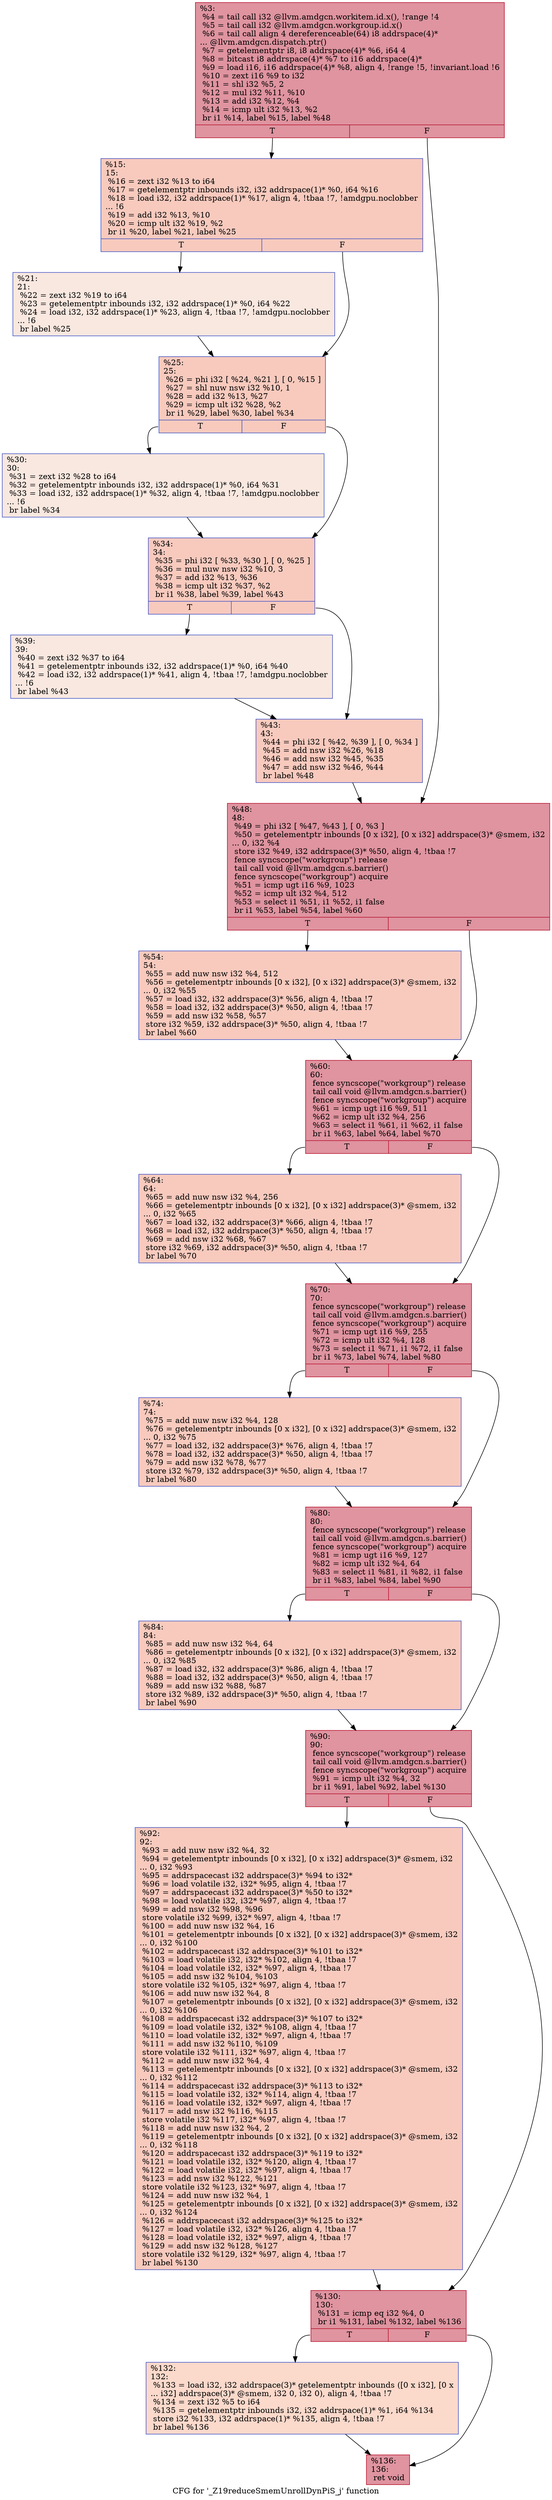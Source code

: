 digraph "CFG for '_Z19reduceSmemUnrollDynPiS_j' function" {
	label="CFG for '_Z19reduceSmemUnrollDynPiS_j' function";

	Node0x5dae550 [shape=record,color="#b70d28ff", style=filled, fillcolor="#b70d2870",label="{%3:\l  %4 = tail call i32 @llvm.amdgcn.workitem.id.x(), !range !4\l  %5 = tail call i32 @llvm.amdgcn.workgroup.id.x()\l  %6 = tail call align 4 dereferenceable(64) i8 addrspace(4)*\l... @llvm.amdgcn.dispatch.ptr()\l  %7 = getelementptr i8, i8 addrspace(4)* %6, i64 4\l  %8 = bitcast i8 addrspace(4)* %7 to i16 addrspace(4)*\l  %9 = load i16, i16 addrspace(4)* %8, align 4, !range !5, !invariant.load !6\l  %10 = zext i16 %9 to i32\l  %11 = shl i32 %5, 2\l  %12 = mul i32 %11, %10\l  %13 = add i32 %12, %4\l  %14 = icmp ult i32 %13, %2\l  br i1 %14, label %15, label %48\l|{<s0>T|<s1>F}}"];
	Node0x5dae550:s0 -> Node0x5daf2e0;
	Node0x5dae550:s1 -> Node0x5db0570;
	Node0x5daf2e0 [shape=record,color="#3d50c3ff", style=filled, fillcolor="#ef886b70",label="{%15:\l15:                                               \l  %16 = zext i32 %13 to i64\l  %17 = getelementptr inbounds i32, i32 addrspace(1)* %0, i64 %16\l  %18 = load i32, i32 addrspace(1)* %17, align 4, !tbaa !7, !amdgpu.noclobber\l... !6\l  %19 = add i32 %13, %10\l  %20 = icmp ult i32 %19, %2\l  br i1 %20, label %21, label %25\l|{<s0>T|<s1>F}}"];
	Node0x5daf2e0:s0 -> Node0x5db11b0;
	Node0x5daf2e0:s1 -> Node0x5db1240;
	Node0x5db11b0 [shape=record,color="#3d50c3ff", style=filled, fillcolor="#f1ccb870",label="{%21:\l21:                                               \l  %22 = zext i32 %19 to i64\l  %23 = getelementptr inbounds i32, i32 addrspace(1)* %0, i64 %22\l  %24 = load i32, i32 addrspace(1)* %23, align 4, !tbaa !7, !amdgpu.noclobber\l... !6\l  br label %25\l}"];
	Node0x5db11b0 -> Node0x5db1240;
	Node0x5db1240 [shape=record,color="#3d50c3ff", style=filled, fillcolor="#ef886b70",label="{%25:\l25:                                               \l  %26 = phi i32 [ %24, %21 ], [ 0, %15 ]\l  %27 = shl nuw nsw i32 %10, 1\l  %28 = add i32 %13, %27\l  %29 = icmp ult i32 %28, %2\l  br i1 %29, label %30, label %34\l|{<s0>T|<s1>F}}"];
	Node0x5db1240:s0 -> Node0x5db1e10;
	Node0x5db1240:s1 -> Node0x5db1e60;
	Node0x5db1e10 [shape=record,color="#3d50c3ff", style=filled, fillcolor="#f1ccb870",label="{%30:\l30:                                               \l  %31 = zext i32 %28 to i64\l  %32 = getelementptr inbounds i32, i32 addrspace(1)* %0, i64 %31\l  %33 = load i32, i32 addrspace(1)* %32, align 4, !tbaa !7, !amdgpu.noclobber\l... !6\l  br label %34\l}"];
	Node0x5db1e10 -> Node0x5db1e60;
	Node0x5db1e60 [shape=record,color="#3d50c3ff", style=filled, fillcolor="#ef886b70",label="{%34:\l34:                                               \l  %35 = phi i32 [ %33, %30 ], [ 0, %25 ]\l  %36 = mul nuw nsw i32 %10, 3\l  %37 = add i32 %13, %36\l  %38 = icmp ult i32 %37, %2\l  br i1 %38, label %39, label %43\l|{<s0>T|<s1>F}}"];
	Node0x5db1e60:s0 -> Node0x5db2520;
	Node0x5db1e60:s1 -> Node0x5db2570;
	Node0x5db2520 [shape=record,color="#3d50c3ff", style=filled, fillcolor="#f1ccb870",label="{%39:\l39:                                               \l  %40 = zext i32 %37 to i64\l  %41 = getelementptr inbounds i32, i32 addrspace(1)* %0, i64 %40\l  %42 = load i32, i32 addrspace(1)* %41, align 4, !tbaa !7, !amdgpu.noclobber\l... !6\l  br label %43\l}"];
	Node0x5db2520 -> Node0x5db2570;
	Node0x5db2570 [shape=record,color="#3d50c3ff", style=filled, fillcolor="#ef886b70",label="{%43:\l43:                                               \l  %44 = phi i32 [ %42, %39 ], [ 0, %34 ]\l  %45 = add nsw i32 %26, %18\l  %46 = add nsw i32 %45, %35\l  %47 = add nsw i32 %46, %44\l  br label %48\l}"];
	Node0x5db2570 -> Node0x5db0570;
	Node0x5db0570 [shape=record,color="#b70d28ff", style=filled, fillcolor="#b70d2870",label="{%48:\l48:                                               \l  %49 = phi i32 [ %47, %43 ], [ 0, %3 ]\l  %50 = getelementptr inbounds [0 x i32], [0 x i32] addrspace(3)* @smem, i32\l... 0, i32 %4\l  store i32 %49, i32 addrspace(3)* %50, align 4, !tbaa !7\l  fence syncscope(\"workgroup\") release\l  tail call void @llvm.amdgcn.s.barrier()\l  fence syncscope(\"workgroup\") acquire\l  %51 = icmp ugt i16 %9, 1023\l  %52 = icmp ult i32 %4, 512\l  %53 = select i1 %51, i1 %52, i1 false\l  br i1 %53, label %54, label %60\l|{<s0>T|<s1>F}}"];
	Node0x5db0570:s0 -> Node0x5db3260;
	Node0x5db0570:s1 -> Node0x5db32b0;
	Node0x5db3260 [shape=record,color="#3d50c3ff", style=filled, fillcolor="#ef886b70",label="{%54:\l54:                                               \l  %55 = add nuw nsw i32 %4, 512\l  %56 = getelementptr inbounds [0 x i32], [0 x i32] addrspace(3)* @smem, i32\l... 0, i32 %55\l  %57 = load i32, i32 addrspace(3)* %56, align 4, !tbaa !7\l  %58 = load i32, i32 addrspace(3)* %50, align 4, !tbaa !7\l  %59 = add nsw i32 %58, %57\l  store i32 %59, i32 addrspace(3)* %50, align 4, !tbaa !7\l  br label %60\l}"];
	Node0x5db3260 -> Node0x5db32b0;
	Node0x5db32b0 [shape=record,color="#b70d28ff", style=filled, fillcolor="#b70d2870",label="{%60:\l60:                                               \l  fence syncscope(\"workgroup\") release\l  tail call void @llvm.amdgcn.s.barrier()\l  fence syncscope(\"workgroup\") acquire\l  %61 = icmp ugt i16 %9, 511\l  %62 = icmp ult i32 %4, 256\l  %63 = select i1 %61, i1 %62, i1 false\l  br i1 %63, label %64, label %70\l|{<s0>T|<s1>F}}"];
	Node0x5db32b0:s0 -> Node0x5db3b20;
	Node0x5db32b0:s1 -> Node0x5db3b70;
	Node0x5db3b20 [shape=record,color="#3d50c3ff", style=filled, fillcolor="#ef886b70",label="{%64:\l64:                                               \l  %65 = add nuw nsw i32 %4, 256\l  %66 = getelementptr inbounds [0 x i32], [0 x i32] addrspace(3)* @smem, i32\l... 0, i32 %65\l  %67 = load i32, i32 addrspace(3)* %66, align 4, !tbaa !7\l  %68 = load i32, i32 addrspace(3)* %50, align 4, !tbaa !7\l  %69 = add nsw i32 %68, %67\l  store i32 %69, i32 addrspace(3)* %50, align 4, !tbaa !7\l  br label %70\l}"];
	Node0x5db3b20 -> Node0x5db3b70;
	Node0x5db3b70 [shape=record,color="#b70d28ff", style=filled, fillcolor="#b70d2870",label="{%70:\l70:                                               \l  fence syncscope(\"workgroup\") release\l  tail call void @llvm.amdgcn.s.barrier()\l  fence syncscope(\"workgroup\") acquire\l  %71 = icmp ugt i16 %9, 255\l  %72 = icmp ult i32 %4, 128\l  %73 = select i1 %71, i1 %72, i1 false\l  br i1 %73, label %74, label %80\l|{<s0>T|<s1>F}}"];
	Node0x5db3b70:s0 -> Node0x5db4600;
	Node0x5db3b70:s1 -> Node0x5db4650;
	Node0x5db4600 [shape=record,color="#3d50c3ff", style=filled, fillcolor="#ef886b70",label="{%74:\l74:                                               \l  %75 = add nuw nsw i32 %4, 128\l  %76 = getelementptr inbounds [0 x i32], [0 x i32] addrspace(3)* @smem, i32\l... 0, i32 %75\l  %77 = load i32, i32 addrspace(3)* %76, align 4, !tbaa !7\l  %78 = load i32, i32 addrspace(3)* %50, align 4, !tbaa !7\l  %79 = add nsw i32 %78, %77\l  store i32 %79, i32 addrspace(3)* %50, align 4, !tbaa !7\l  br label %80\l}"];
	Node0x5db4600 -> Node0x5db4650;
	Node0x5db4650 [shape=record,color="#b70d28ff", style=filled, fillcolor="#b70d2870",label="{%80:\l80:                                               \l  fence syncscope(\"workgroup\") release\l  tail call void @llvm.amdgcn.s.barrier()\l  fence syncscope(\"workgroup\") acquire\l  %81 = icmp ugt i16 %9, 127\l  %82 = icmp ult i32 %4, 64\l  %83 = select i1 %81, i1 %82, i1 false\l  br i1 %83, label %84, label %90\l|{<s0>T|<s1>F}}"];
	Node0x5db4650:s0 -> Node0x5db4ef0;
	Node0x5db4650:s1 -> Node0x5db4f40;
	Node0x5db4ef0 [shape=record,color="#3d50c3ff", style=filled, fillcolor="#ef886b70",label="{%84:\l84:                                               \l  %85 = add nuw nsw i32 %4, 64\l  %86 = getelementptr inbounds [0 x i32], [0 x i32] addrspace(3)* @smem, i32\l... 0, i32 %85\l  %87 = load i32, i32 addrspace(3)* %86, align 4, !tbaa !7\l  %88 = load i32, i32 addrspace(3)* %50, align 4, !tbaa !7\l  %89 = add nsw i32 %88, %87\l  store i32 %89, i32 addrspace(3)* %50, align 4, !tbaa !7\l  br label %90\l}"];
	Node0x5db4ef0 -> Node0x5db4f40;
	Node0x5db4f40 [shape=record,color="#b70d28ff", style=filled, fillcolor="#b70d2870",label="{%90:\l90:                                               \l  fence syncscope(\"workgroup\") release\l  tail call void @llvm.amdgcn.s.barrier()\l  fence syncscope(\"workgroup\") acquire\l  %91 = icmp ult i32 %4, 32\l  br i1 %91, label %92, label %130\l|{<s0>T|<s1>F}}"];
	Node0x5db4f40:s0 -> Node0x5db5630;
	Node0x5db4f40:s1 -> Node0x5db5680;
	Node0x5db5630 [shape=record,color="#3d50c3ff", style=filled, fillcolor="#ef886b70",label="{%92:\l92:                                               \l  %93 = add nuw nsw i32 %4, 32\l  %94 = getelementptr inbounds [0 x i32], [0 x i32] addrspace(3)* @smem, i32\l... 0, i32 %93\l  %95 = addrspacecast i32 addrspace(3)* %94 to i32*\l  %96 = load volatile i32, i32* %95, align 4, !tbaa !7\l  %97 = addrspacecast i32 addrspace(3)* %50 to i32*\l  %98 = load volatile i32, i32* %97, align 4, !tbaa !7\l  %99 = add nsw i32 %98, %96\l  store volatile i32 %99, i32* %97, align 4, !tbaa !7\l  %100 = add nuw nsw i32 %4, 16\l  %101 = getelementptr inbounds [0 x i32], [0 x i32] addrspace(3)* @smem, i32\l... 0, i32 %100\l  %102 = addrspacecast i32 addrspace(3)* %101 to i32*\l  %103 = load volatile i32, i32* %102, align 4, !tbaa !7\l  %104 = load volatile i32, i32* %97, align 4, !tbaa !7\l  %105 = add nsw i32 %104, %103\l  store volatile i32 %105, i32* %97, align 4, !tbaa !7\l  %106 = add nuw nsw i32 %4, 8\l  %107 = getelementptr inbounds [0 x i32], [0 x i32] addrspace(3)* @smem, i32\l... 0, i32 %106\l  %108 = addrspacecast i32 addrspace(3)* %107 to i32*\l  %109 = load volatile i32, i32* %108, align 4, !tbaa !7\l  %110 = load volatile i32, i32* %97, align 4, !tbaa !7\l  %111 = add nsw i32 %110, %109\l  store volatile i32 %111, i32* %97, align 4, !tbaa !7\l  %112 = add nuw nsw i32 %4, 4\l  %113 = getelementptr inbounds [0 x i32], [0 x i32] addrspace(3)* @smem, i32\l... 0, i32 %112\l  %114 = addrspacecast i32 addrspace(3)* %113 to i32*\l  %115 = load volatile i32, i32* %114, align 4, !tbaa !7\l  %116 = load volatile i32, i32* %97, align 4, !tbaa !7\l  %117 = add nsw i32 %116, %115\l  store volatile i32 %117, i32* %97, align 4, !tbaa !7\l  %118 = add nuw nsw i32 %4, 2\l  %119 = getelementptr inbounds [0 x i32], [0 x i32] addrspace(3)* @smem, i32\l... 0, i32 %118\l  %120 = addrspacecast i32 addrspace(3)* %119 to i32*\l  %121 = load volatile i32, i32* %120, align 4, !tbaa !7\l  %122 = load volatile i32, i32* %97, align 4, !tbaa !7\l  %123 = add nsw i32 %122, %121\l  store volatile i32 %123, i32* %97, align 4, !tbaa !7\l  %124 = add nuw nsw i32 %4, 1\l  %125 = getelementptr inbounds [0 x i32], [0 x i32] addrspace(3)* @smem, i32\l... 0, i32 %124\l  %126 = addrspacecast i32 addrspace(3)* %125 to i32*\l  %127 = load volatile i32, i32* %126, align 4, !tbaa !7\l  %128 = load volatile i32, i32* %97, align 4, !tbaa !7\l  %129 = add nsw i32 %128, %127\l  store volatile i32 %129, i32* %97, align 4, !tbaa !7\l  br label %130\l}"];
	Node0x5db5630 -> Node0x5db5680;
	Node0x5db5680 [shape=record,color="#b70d28ff", style=filled, fillcolor="#b70d2870",label="{%130:\l130:                                              \l  %131 = icmp eq i32 %4, 0\l  br i1 %131, label %132, label %136\l|{<s0>T|<s1>F}}"];
	Node0x5db5680:s0 -> Node0x5db3ed0;
	Node0x5db5680:s1 -> Node0x5db3f20;
	Node0x5db3ed0 [shape=record,color="#3d50c3ff", style=filled, fillcolor="#f7a88970",label="{%132:\l132:                                              \l  %133 = load i32, i32 addrspace(3)* getelementptr inbounds ([0 x i32], [0 x\l... i32] addrspace(3)* @smem, i32 0, i32 0), align 4, !tbaa !7\l  %134 = zext i32 %5 to i64\l  %135 = getelementptr inbounds i32, i32 addrspace(1)* %1, i64 %134\l  store i32 %133, i32 addrspace(1)* %135, align 4, !tbaa !7\l  br label %136\l}"];
	Node0x5db3ed0 -> Node0x5db3f20;
	Node0x5db3f20 [shape=record,color="#b70d28ff", style=filled, fillcolor="#b70d2870",label="{%136:\l136:                                              \l  ret void\l}"];
}
